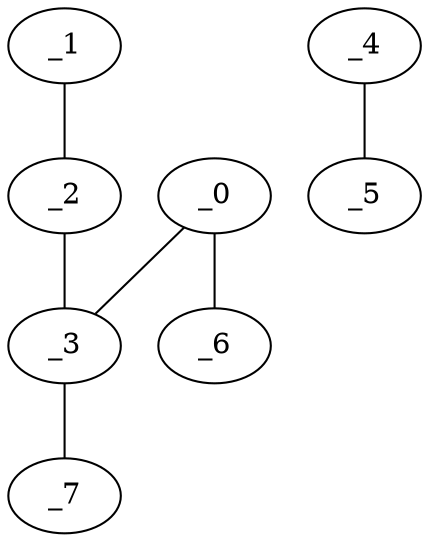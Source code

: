 graph EP1_0117 {
	_0	 [x="2.24",
		y="2.75"];
	_3	 [x="0.73",
		y="2.73"];
	_0 -- _3;
	_6	 [x="0.193919",
		y="2.11694"];
	_0 -- _6;
	_1	 [x="2.19701",
		y="0.792352"];
	_2	 [x="0.775745",
		y="0.800739"];
	_1 -- _2;
	_2 -- _3;
	_7	 [x="1.96737",
		y="2.79546"];
	_3 -- _7;
	_4	 [x="0.686174",
		y="1.76328"];
	_5	 [x="1.77514",
		y="1.76058"];
	_4 -- _5;
}
